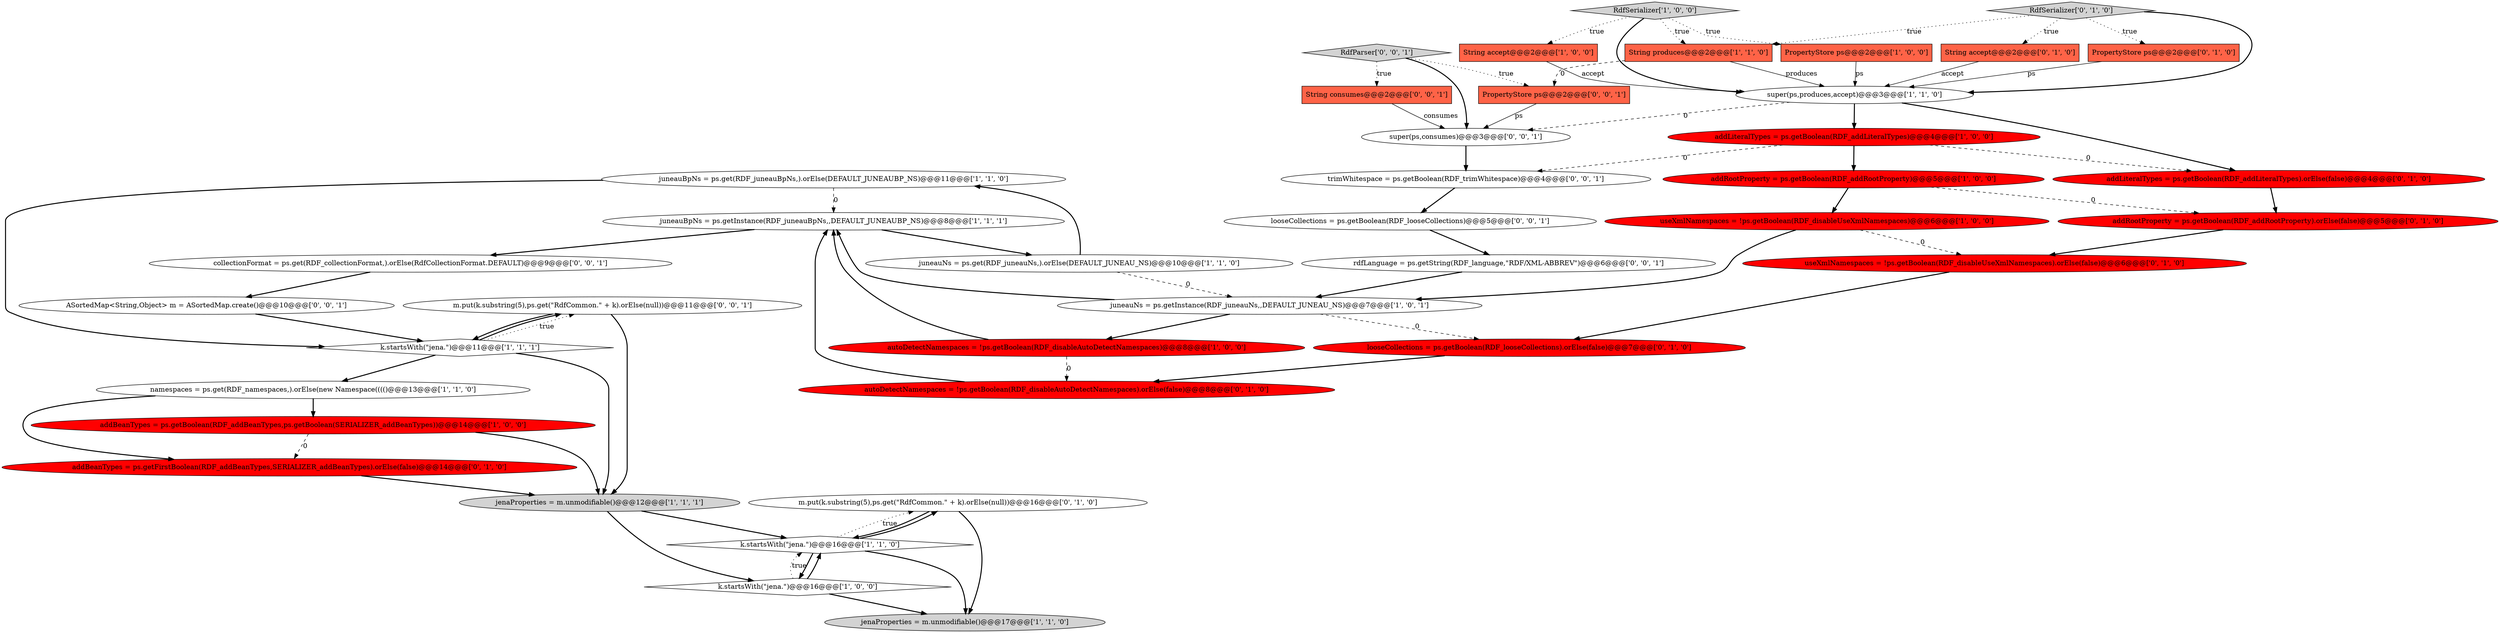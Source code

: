 digraph {
24 [style = filled, label = "m.put(k.substring(5),ps.get(\"RdfCommon.\" + k).orElse(null))@@@16@@@['0', '1', '0']", fillcolor = white, shape = ellipse image = "AAA0AAABBB2BBB"];
33 [style = filled, label = "String consumes@@@2@@@['0', '0', '1']", fillcolor = tomato, shape = box image = "AAA0AAABBB3BBB"];
32 [style = filled, label = "rdfLanguage = ps.getString(RDF_language,\"RDF/XML-ABBREV\")@@@6@@@['0', '0', '1']", fillcolor = white, shape = ellipse image = "AAA0AAABBB3BBB"];
16 [style = filled, label = "String accept@@@2@@@['1', '0', '0']", fillcolor = tomato, shape = box image = "AAA0AAABBB1BBB"];
22 [style = filled, label = "useXmlNamespaces = !ps.getBoolean(RDF_disableUseXmlNamespaces).orElse(false)@@@6@@@['0', '1', '0']", fillcolor = red, shape = ellipse image = "AAA1AAABBB2BBB"];
25 [style = filled, label = "String accept@@@2@@@['0', '1', '0']", fillcolor = tomato, shape = box image = "AAA0AAABBB2BBB"];
30 [style = filled, label = "RdfParser['0', '0', '1']", fillcolor = lightgray, shape = diamond image = "AAA0AAABBB3BBB"];
13 [style = filled, label = "RdfSerializer['1', '0', '0']", fillcolor = lightgray, shape = diamond image = "AAA0AAABBB1BBB"];
12 [style = filled, label = "jenaProperties = m.unmodifiable()@@@12@@@['1', '1', '1']", fillcolor = lightgray, shape = ellipse image = "AAA0AAABBB1BBB"];
3 [style = filled, label = "juneauNs = ps.getInstance(RDF_juneauNs,,DEFAULT_JUNEAU_NS)@@@7@@@['1', '0', '1']", fillcolor = white, shape = ellipse image = "AAA0AAABBB1BBB"];
31 [style = filled, label = "trimWhitespace = ps.getBoolean(RDF_trimWhitespace)@@@4@@@['0', '0', '1']", fillcolor = white, shape = ellipse image = "AAA0AAABBB3BBB"];
38 [style = filled, label = "super(ps,consumes)@@@3@@@['0', '0', '1']", fillcolor = white, shape = ellipse image = "AAA0AAABBB3BBB"];
17 [style = filled, label = "String produces@@@2@@@['1', '1', '0']", fillcolor = tomato, shape = box image = "AAA0AAABBB1BBB"];
26 [style = filled, label = "addRootProperty = ps.getBoolean(RDF_addRootProperty).orElse(false)@@@5@@@['0', '1', '0']", fillcolor = red, shape = ellipse image = "AAA1AAABBB2BBB"];
34 [style = filled, label = "collectionFormat = ps.get(RDF_collectionFormat,).orElse(RdfCollectionFormat.DEFAULT)@@@9@@@['0', '0', '1']", fillcolor = white, shape = ellipse image = "AAA0AAABBB3BBB"];
6 [style = filled, label = "juneauNs = ps.get(RDF_juneauNs,).orElse(DEFAULT_JUNEAU_NS)@@@10@@@['1', '1', '0']", fillcolor = white, shape = ellipse image = "AAA0AAABBB1BBB"];
14 [style = filled, label = "addRootProperty = ps.getBoolean(RDF_addRootProperty)@@@5@@@['1', '0', '0']", fillcolor = red, shape = ellipse image = "AAA1AAABBB1BBB"];
36 [style = filled, label = "m.put(k.substring(5),ps.get(\"RdfCommon.\" + k).orElse(null))@@@11@@@['0', '0', '1']", fillcolor = white, shape = ellipse image = "AAA0AAABBB3BBB"];
2 [style = filled, label = "useXmlNamespaces = !ps.getBoolean(RDF_disableUseXmlNamespaces)@@@6@@@['1', '0', '0']", fillcolor = red, shape = ellipse image = "AAA1AAABBB1BBB"];
23 [style = filled, label = "RdfSerializer['0', '1', '0']", fillcolor = lightgray, shape = diamond image = "AAA0AAABBB2BBB"];
29 [style = filled, label = "addLiteralTypes = ps.getBoolean(RDF_addLiteralTypes).orElse(false)@@@4@@@['0', '1', '0']", fillcolor = red, shape = ellipse image = "AAA1AAABBB2BBB"];
35 [style = filled, label = "looseCollections = ps.getBoolean(RDF_looseCollections)@@@5@@@['0', '0', '1']", fillcolor = white, shape = ellipse image = "AAA0AAABBB3BBB"];
18 [style = filled, label = "juneauBpNs = ps.get(RDF_juneauBpNs,).orElse(DEFAULT_JUNEAUBP_NS)@@@11@@@['1', '1', '0']", fillcolor = white, shape = ellipse image = "AAA0AAABBB1BBB"];
37 [style = filled, label = "PropertyStore ps@@@2@@@['0', '0', '1']", fillcolor = tomato, shape = box image = "AAA0AAABBB3BBB"];
4 [style = filled, label = "k.startsWith(\"jena.\")@@@16@@@['1', '0', '0']", fillcolor = white, shape = diamond image = "AAA0AAABBB1BBB"];
1 [style = filled, label = "autoDetectNamespaces = !ps.getBoolean(RDF_disableAutoDetectNamespaces)@@@8@@@['1', '0', '0']", fillcolor = red, shape = ellipse image = "AAA1AAABBB1BBB"];
20 [style = filled, label = "looseCollections = ps.getBoolean(RDF_looseCollections).orElse(false)@@@7@@@['0', '1', '0']", fillcolor = red, shape = ellipse image = "AAA1AAABBB2BBB"];
21 [style = filled, label = "PropertyStore ps@@@2@@@['0', '1', '0']", fillcolor = tomato, shape = box image = "AAA0AAABBB2BBB"];
10 [style = filled, label = "namespaces = ps.get(RDF_namespaces,).orElse(new Namespace(((()@@@13@@@['1', '1', '0']", fillcolor = white, shape = ellipse image = "AAA0AAABBB1BBB"];
28 [style = filled, label = "autoDetectNamespaces = !ps.getBoolean(RDF_disableAutoDetectNamespaces).orElse(false)@@@8@@@['0', '1', '0']", fillcolor = red, shape = ellipse image = "AAA1AAABBB2BBB"];
5 [style = filled, label = "super(ps,produces,accept)@@@3@@@['1', '1', '0']", fillcolor = white, shape = ellipse image = "AAA0AAABBB1BBB"];
15 [style = filled, label = "PropertyStore ps@@@2@@@['1', '0', '0']", fillcolor = tomato, shape = box image = "AAA0AAABBB1BBB"];
19 [style = filled, label = "k.startsWith(\"jena.\")@@@11@@@['1', '1', '1']", fillcolor = white, shape = diamond image = "AAA0AAABBB1BBB"];
27 [style = filled, label = "addBeanTypes = ps.getFirstBoolean(RDF_addBeanTypes,SERIALIZER_addBeanTypes).orElse(false)@@@14@@@['0', '1', '0']", fillcolor = red, shape = ellipse image = "AAA1AAABBB2BBB"];
8 [style = filled, label = "jenaProperties = m.unmodifiable()@@@17@@@['1', '1', '0']", fillcolor = lightgray, shape = ellipse image = "AAA0AAABBB1BBB"];
9 [style = filled, label = "k.startsWith(\"jena.\")@@@16@@@['1', '1', '0']", fillcolor = white, shape = diamond image = "AAA0AAABBB1BBB"];
39 [style = filled, label = "ASortedMap<String,Object> m = ASortedMap.create()@@@10@@@['0', '0', '1']", fillcolor = white, shape = ellipse image = "AAA0AAABBB3BBB"];
11 [style = filled, label = "juneauBpNs = ps.getInstance(RDF_juneauBpNs,,DEFAULT_JUNEAUBP_NS)@@@8@@@['1', '1', '1']", fillcolor = white, shape = ellipse image = "AAA0AAABBB1BBB"];
0 [style = filled, label = "addLiteralTypes = ps.getBoolean(RDF_addLiteralTypes)@@@4@@@['1', '0', '0']", fillcolor = red, shape = ellipse image = "AAA1AAABBB1BBB"];
7 [style = filled, label = "addBeanTypes = ps.getBoolean(RDF_addBeanTypes,ps.getBoolean(SERIALIZER_addBeanTypes))@@@14@@@['1', '0', '0']", fillcolor = red, shape = ellipse image = "AAA1AAABBB1BBB"];
4->9 [style = bold, label=""];
5->29 [style = bold, label=""];
13->17 [style = dotted, label="true"];
30->38 [style = bold, label=""];
39->19 [style = bold, label=""];
13->16 [style = dotted, label="true"];
23->5 [style = bold, label=""];
3->1 [style = bold, label=""];
27->12 [style = bold, label=""];
19->12 [style = bold, label=""];
18->11 [style = dashed, label="0"];
7->12 [style = bold, label=""];
10->27 [style = bold, label=""];
6->18 [style = bold, label=""];
16->5 [style = solid, label="accept"];
11->6 [style = bold, label=""];
2->3 [style = bold, label=""];
9->4 [style = bold, label=""];
20->28 [style = bold, label=""];
28->11 [style = bold, label=""];
18->19 [style = bold, label=""];
3->11 [style = bold, label=""];
23->21 [style = dotted, label="true"];
6->3 [style = dashed, label="0"];
35->32 [style = bold, label=""];
19->10 [style = bold, label=""];
19->36 [style = bold, label=""];
25->5 [style = solid, label="accept"];
38->31 [style = bold, label=""];
36->12 [style = bold, label=""];
1->28 [style = dashed, label="0"];
9->8 [style = bold, label=""];
12->9 [style = bold, label=""];
19->36 [style = dotted, label="true"];
10->7 [style = bold, label=""];
26->22 [style = bold, label=""];
14->26 [style = dashed, label="0"];
1->11 [style = bold, label=""];
29->26 [style = bold, label=""];
7->27 [style = dashed, label="0"];
17->5 [style = solid, label="produces"];
0->14 [style = bold, label=""];
9->24 [style = dotted, label="true"];
11->34 [style = bold, label=""];
31->35 [style = bold, label=""];
5->0 [style = bold, label=""];
37->38 [style = solid, label="ps"];
12->4 [style = bold, label=""];
22->20 [style = bold, label=""];
34->39 [style = bold, label=""];
3->20 [style = dashed, label="0"];
0->29 [style = dashed, label="0"];
0->31 [style = dashed, label="0"];
13->5 [style = bold, label=""];
4->8 [style = bold, label=""];
21->5 [style = solid, label="ps"];
33->38 [style = solid, label="consumes"];
14->2 [style = bold, label=""];
13->15 [style = dotted, label="true"];
30->37 [style = dotted, label="true"];
17->37 [style = dashed, label="0"];
5->38 [style = dashed, label="0"];
24->8 [style = bold, label=""];
4->9 [style = dotted, label="true"];
23->17 [style = dotted, label="true"];
32->3 [style = bold, label=""];
2->22 [style = dashed, label="0"];
15->5 [style = solid, label="ps"];
9->24 [style = bold, label=""];
23->25 [style = dotted, label="true"];
24->9 [style = bold, label=""];
36->19 [style = bold, label=""];
30->33 [style = dotted, label="true"];
}
